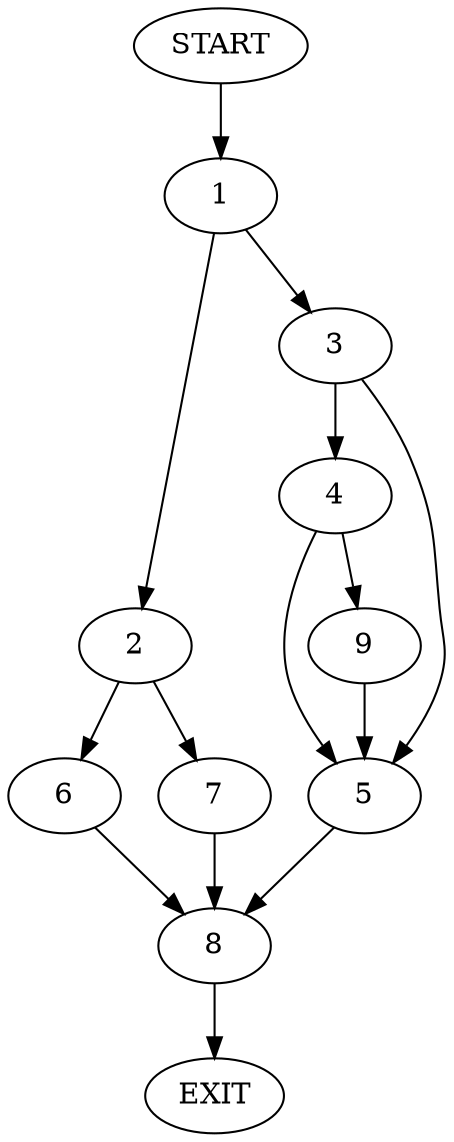 digraph {
0 [label="START"]
10 [label="EXIT"]
0 -> 1
1 -> 2
1 -> 3
3 -> 4
3 -> 5
2 -> 6
2 -> 7
5 -> 8
4 -> 5
4 -> 9
9 -> 5
8 -> 10
6 -> 8
7 -> 8
}
